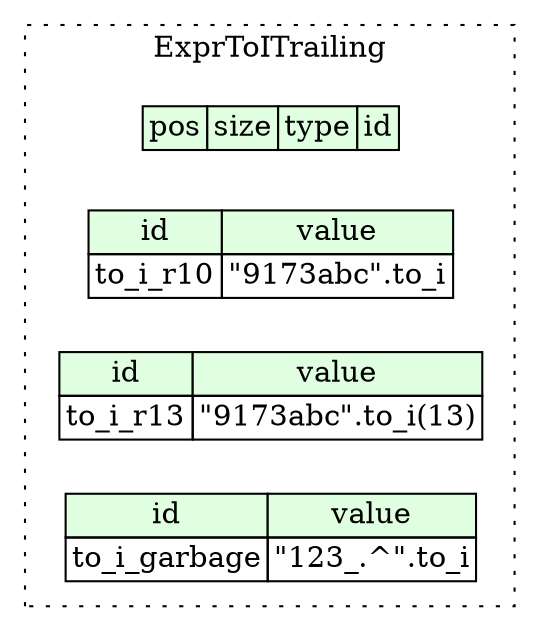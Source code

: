 digraph {
	rankdir=LR;
	node [shape=plaintext];
	subgraph cluster__expr_to_i_trailing {
		label="ExprToITrailing";
		graph[style=dotted];

		expr_to_i_trailing__seq [label=<<TABLE BORDER="0" CELLBORDER="1" CELLSPACING="0">
			<TR><TD BGCOLOR="#E0FFE0">pos</TD><TD BGCOLOR="#E0FFE0">size</TD><TD BGCOLOR="#E0FFE0">type</TD><TD BGCOLOR="#E0FFE0">id</TD></TR>
		</TABLE>>];
		expr_to_i_trailing__inst__to_i_r10 [label=<<TABLE BORDER="0" CELLBORDER="1" CELLSPACING="0">
			<TR><TD BGCOLOR="#E0FFE0">id</TD><TD BGCOLOR="#E0FFE0">value</TD></TR>
			<TR><TD>to_i_r10</TD><TD>&quot;9173abc&quot;.to_i</TD></TR>
		</TABLE>>];
		expr_to_i_trailing__inst__to_i_r13 [label=<<TABLE BORDER="0" CELLBORDER="1" CELLSPACING="0">
			<TR><TD BGCOLOR="#E0FFE0">id</TD><TD BGCOLOR="#E0FFE0">value</TD></TR>
			<TR><TD>to_i_r13</TD><TD>&quot;9173abc&quot;.to_i(13)</TD></TR>
		</TABLE>>];
		expr_to_i_trailing__inst__to_i_garbage [label=<<TABLE BORDER="0" CELLBORDER="1" CELLSPACING="0">
			<TR><TD BGCOLOR="#E0FFE0">id</TD><TD BGCOLOR="#E0FFE0">value</TD></TR>
			<TR><TD>to_i_garbage</TD><TD>&quot;123_.^&quot;.to_i</TD></TR>
		</TABLE>>];
	}
}
